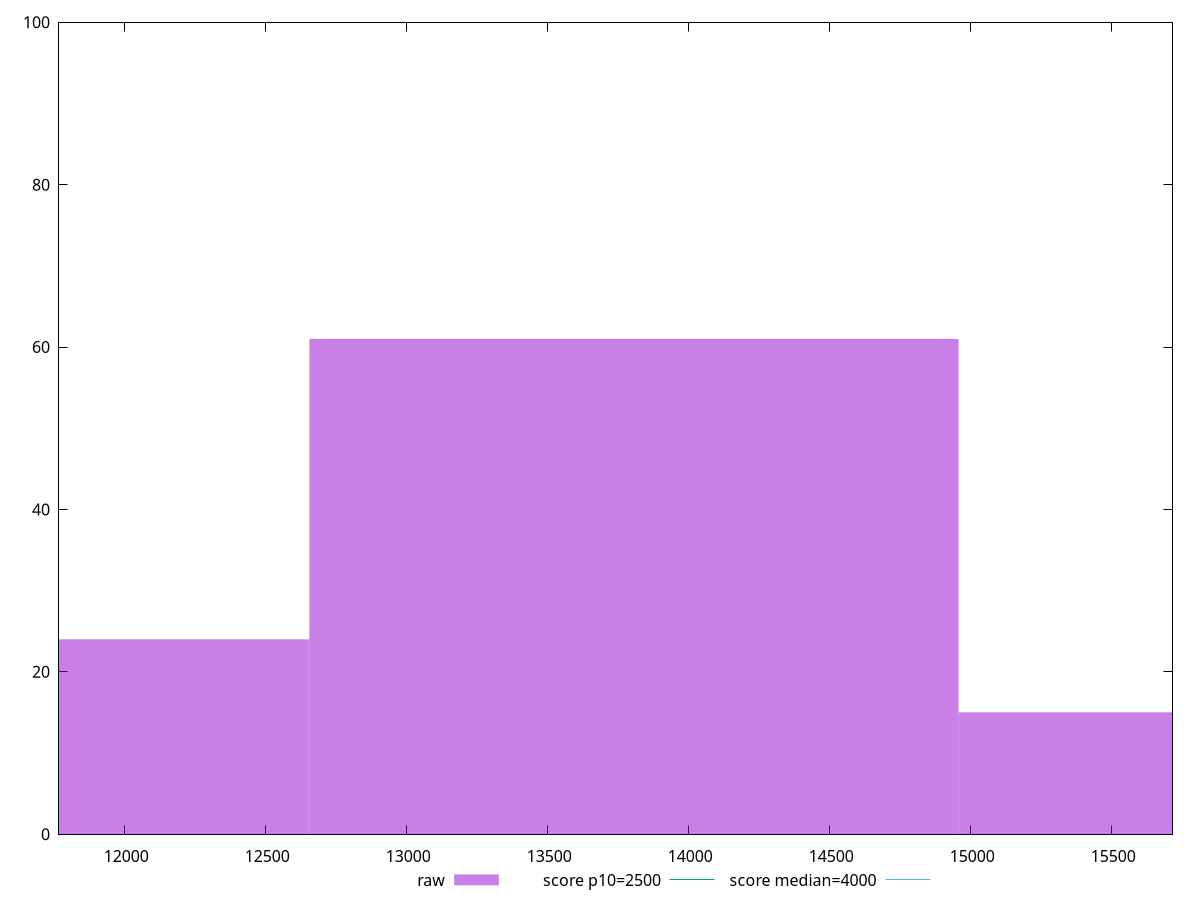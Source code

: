 reset

$raw <<EOF
13807.38107956535 61
11506.150899637792 24
16108.611259492907 15
EOF

set key outside below
set boxwidth 2301.2301799275583
set xrange [11768.957999999999:15716.718500000003]
set yrange [0:100]
set trange [0:100]
set style fill transparent solid 0.5 noborder

set parametric
set terminal svg size 640, 490 enhanced background rgb 'white'
set output "reprap/largest-contentful-paint/samples/pages+cached+noexternal/raw/histogram.svg"

plot $raw title "raw" with boxes, \
     2500,t title "score p10=2500", \
     4000,t title "score median=4000"

reset
